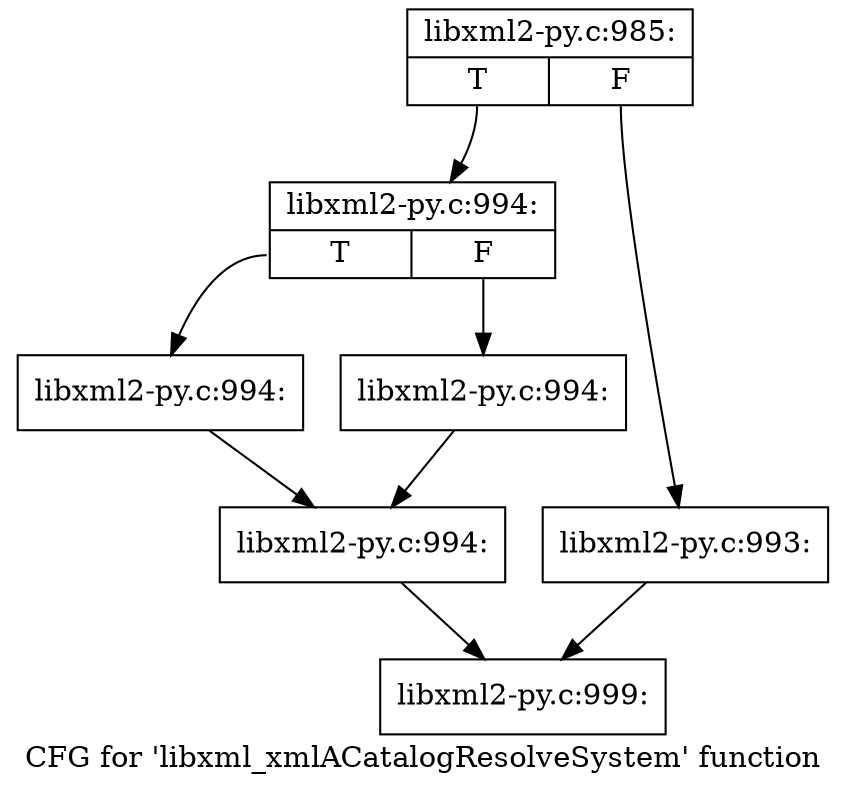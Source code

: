 digraph "CFG for 'libxml_xmlACatalogResolveSystem' function" {
	label="CFG for 'libxml_xmlACatalogResolveSystem' function";

	Node0x3ca7cf0 [shape=record,label="{libxml2-py.c:985:|{<s0>T|<s1>F}}"];
	Node0x3ca7cf0:s0 -> Node0x3caa4a0;
	Node0x3ca7cf0:s1 -> Node0x3caa450;
	Node0x3caa450 [shape=record,label="{libxml2-py.c:993:}"];
	Node0x3caa450 -> Node0x3ca8230;
	Node0x3caa4a0 [shape=record,label="{libxml2-py.c:994:|{<s0>T|<s1>F}}"];
	Node0x3caa4a0:s0 -> Node0x3cab030;
	Node0x3caa4a0:s1 -> Node0x3cab080;
	Node0x3cab030 [shape=record,label="{libxml2-py.c:994:}"];
	Node0x3cab030 -> Node0x3cab0d0;
	Node0x3cab080 [shape=record,label="{libxml2-py.c:994:}"];
	Node0x3cab080 -> Node0x3cab0d0;
	Node0x3cab0d0 [shape=record,label="{libxml2-py.c:994:}"];
	Node0x3cab0d0 -> Node0x3ca8230;
	Node0x3ca8230 [shape=record,label="{libxml2-py.c:999:}"];
}
